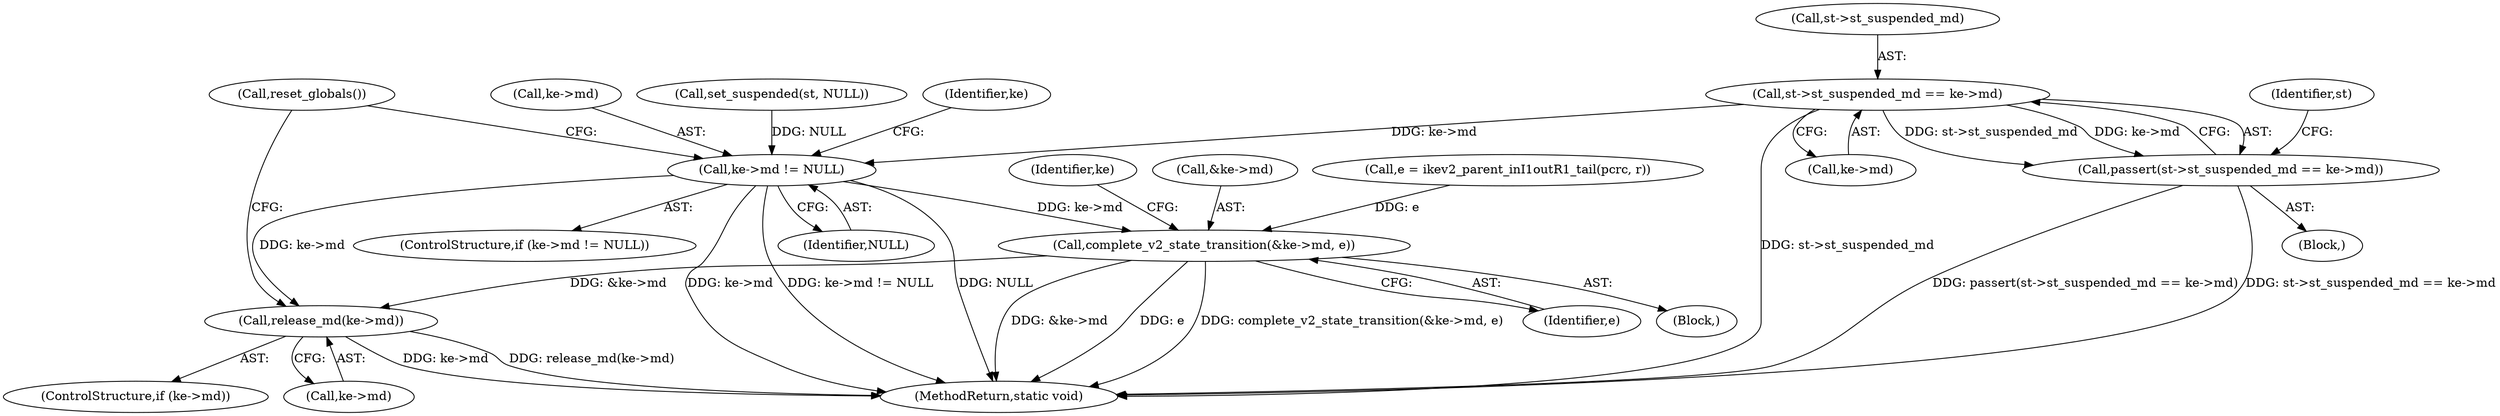 digraph "0_libreswan_2899351224fe2940aec37d7656e1e392c0fe07f0@pointer" {
"1000160" [label="(Call,st->st_suspended_md == ke->md)"];
"1000159" [label="(Call,passert(st->st_suspended_md == ke->md))"];
"1000183" [label="(Call,ke->md != NULL)"];
"1000189" [label="(Call,complete_v2_state_transition(&ke->md, e))"];
"1000199" [label="(Call,release_md(ke->md))"];
"1000182" [label="(ControlStructure,if (ke->md != NULL))"];
"1000199" [label="(Call,release_md(ke->md))"];
"1000160" [label="(Call,st->st_suspended_md == ke->md)"];
"1000168" [label="(Identifier,st)"];
"1000204" [label="(MethodReturn,static void)"];
"1000197" [label="(Identifier,ke)"];
"1000194" [label="(Identifier,e)"];
"1000190" [label="(Call,&ke->md)"];
"1000195" [label="(ControlStructure,if (ke->md))"];
"1000188" [label="(Block,)"];
"1000200" [label="(Call,ke->md)"];
"1000203" [label="(Call,reset_globals())"];
"1000189" [label="(Call,complete_v2_state_transition(&ke->md, e))"];
"1000164" [label="(Call,ke->md)"];
"1000184" [label="(Call,ke->md)"];
"1000161" [label="(Call,st->st_suspended_md)"];
"1000167" [label="(Call,set_suspended(st, NULL))"];
"1000159" [label="(Call,passert(st->st_suspended_md == ke->md))"];
"1000177" [label="(Call,e = ikev2_parent_inI1outR1_tail(pcrc, r))"];
"1000183" [label="(Call,ke->md != NULL)"];
"1000192" [label="(Identifier,ke)"];
"1000106" [label="(Block,)"];
"1000187" [label="(Identifier,NULL)"];
"1000160" -> "1000159"  [label="AST: "];
"1000160" -> "1000164"  [label="CFG: "];
"1000161" -> "1000160"  [label="AST: "];
"1000164" -> "1000160"  [label="AST: "];
"1000159" -> "1000160"  [label="CFG: "];
"1000160" -> "1000204"  [label="DDG: st->st_suspended_md"];
"1000160" -> "1000159"  [label="DDG: st->st_suspended_md"];
"1000160" -> "1000159"  [label="DDG: ke->md"];
"1000160" -> "1000183"  [label="DDG: ke->md"];
"1000159" -> "1000106"  [label="AST: "];
"1000168" -> "1000159"  [label="CFG: "];
"1000159" -> "1000204"  [label="DDG: passert(st->st_suspended_md == ke->md)"];
"1000159" -> "1000204"  [label="DDG: st->st_suspended_md == ke->md"];
"1000183" -> "1000182"  [label="AST: "];
"1000183" -> "1000187"  [label="CFG: "];
"1000184" -> "1000183"  [label="AST: "];
"1000187" -> "1000183"  [label="AST: "];
"1000192" -> "1000183"  [label="CFG: "];
"1000203" -> "1000183"  [label="CFG: "];
"1000183" -> "1000204"  [label="DDG: NULL"];
"1000183" -> "1000204"  [label="DDG: ke->md"];
"1000183" -> "1000204"  [label="DDG: ke->md != NULL"];
"1000167" -> "1000183"  [label="DDG: NULL"];
"1000183" -> "1000189"  [label="DDG: ke->md"];
"1000183" -> "1000199"  [label="DDG: ke->md"];
"1000189" -> "1000188"  [label="AST: "];
"1000189" -> "1000194"  [label="CFG: "];
"1000190" -> "1000189"  [label="AST: "];
"1000194" -> "1000189"  [label="AST: "];
"1000197" -> "1000189"  [label="CFG: "];
"1000189" -> "1000204"  [label="DDG: &ke->md"];
"1000189" -> "1000204"  [label="DDG: e"];
"1000189" -> "1000204"  [label="DDG: complete_v2_state_transition(&ke->md, e)"];
"1000177" -> "1000189"  [label="DDG: e"];
"1000189" -> "1000199"  [label="DDG: &ke->md"];
"1000199" -> "1000195"  [label="AST: "];
"1000199" -> "1000200"  [label="CFG: "];
"1000200" -> "1000199"  [label="AST: "];
"1000203" -> "1000199"  [label="CFG: "];
"1000199" -> "1000204"  [label="DDG: ke->md"];
"1000199" -> "1000204"  [label="DDG: release_md(ke->md)"];
}
